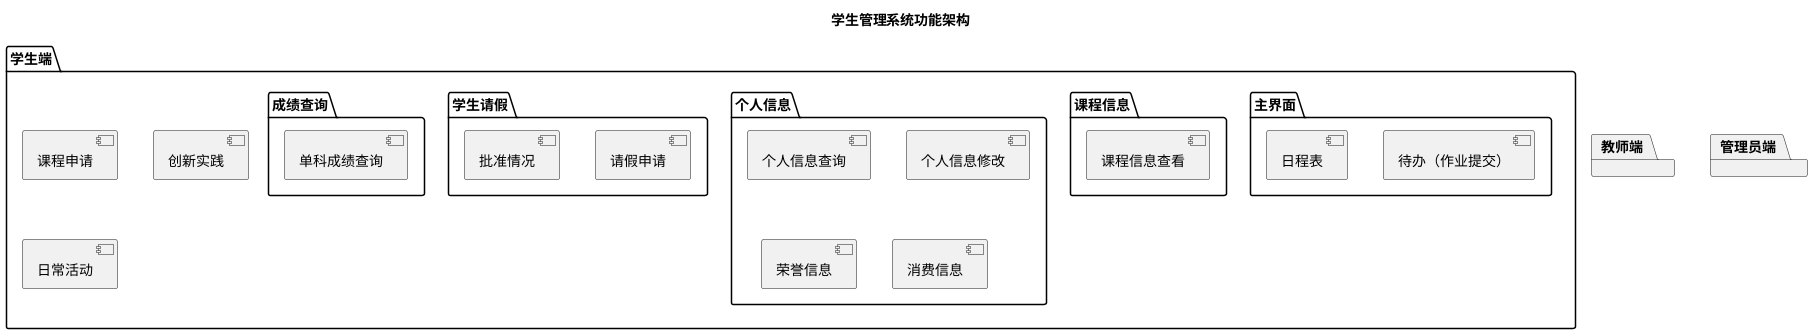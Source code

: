 @startuml

title 学生管理系统功能架构

package "学生端" {
    package "主界面" {
        [待办（作业提交）]
        [日程表]
    }
    package "课程信息" {
        [课程信息查看]
    }
    [课程申请]
    package "个人信息" {
        [个人信息查询]
        [个人信息修改]
        [荣誉信息]
        [消费信息]
    }
    package "学生请假" {
        [请假申请]
        [批准情况]
    }
    [创新实践]
    [日常活动]
    package "成绩查询" {
        [单科成绩查询]
    }
}

package "教师端" {

}

package "管理员端" {

}

@enduml